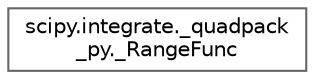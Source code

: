 digraph "Graphical Class Hierarchy"
{
 // LATEX_PDF_SIZE
  bgcolor="transparent";
  edge [fontname=Helvetica,fontsize=10,labelfontname=Helvetica,labelfontsize=10];
  node [fontname=Helvetica,fontsize=10,shape=box,height=0.2,width=0.4];
  rankdir="LR";
  Node0 [id="Node000000",label="scipy.integrate._quadpack\l_py._RangeFunc",height=0.2,width=0.4,color="grey40", fillcolor="white", style="filled",URL="$d3/d12/classscipy_1_1integrate_1_1__quadpack__py_1_1__RangeFunc.html",tooltip=" "];
}
